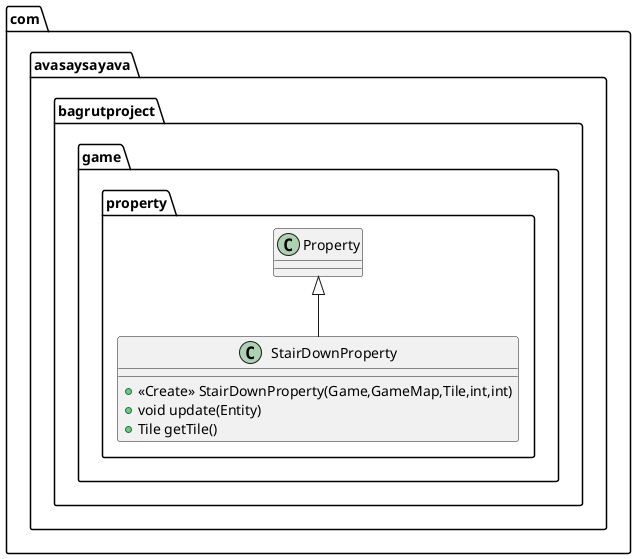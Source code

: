 @startuml
class com.avasaysayava.bagrutproject.game.property.StairDownProperty {
+ <<Create>> StairDownProperty(Game,GameMap,Tile,int,int)
+ void update(Entity)
+ Tile getTile()
}



com.avasaysayava.bagrutproject.game.property.Property <|-- com.avasaysayava.bagrutproject.game.property.StairDownProperty
@enduml